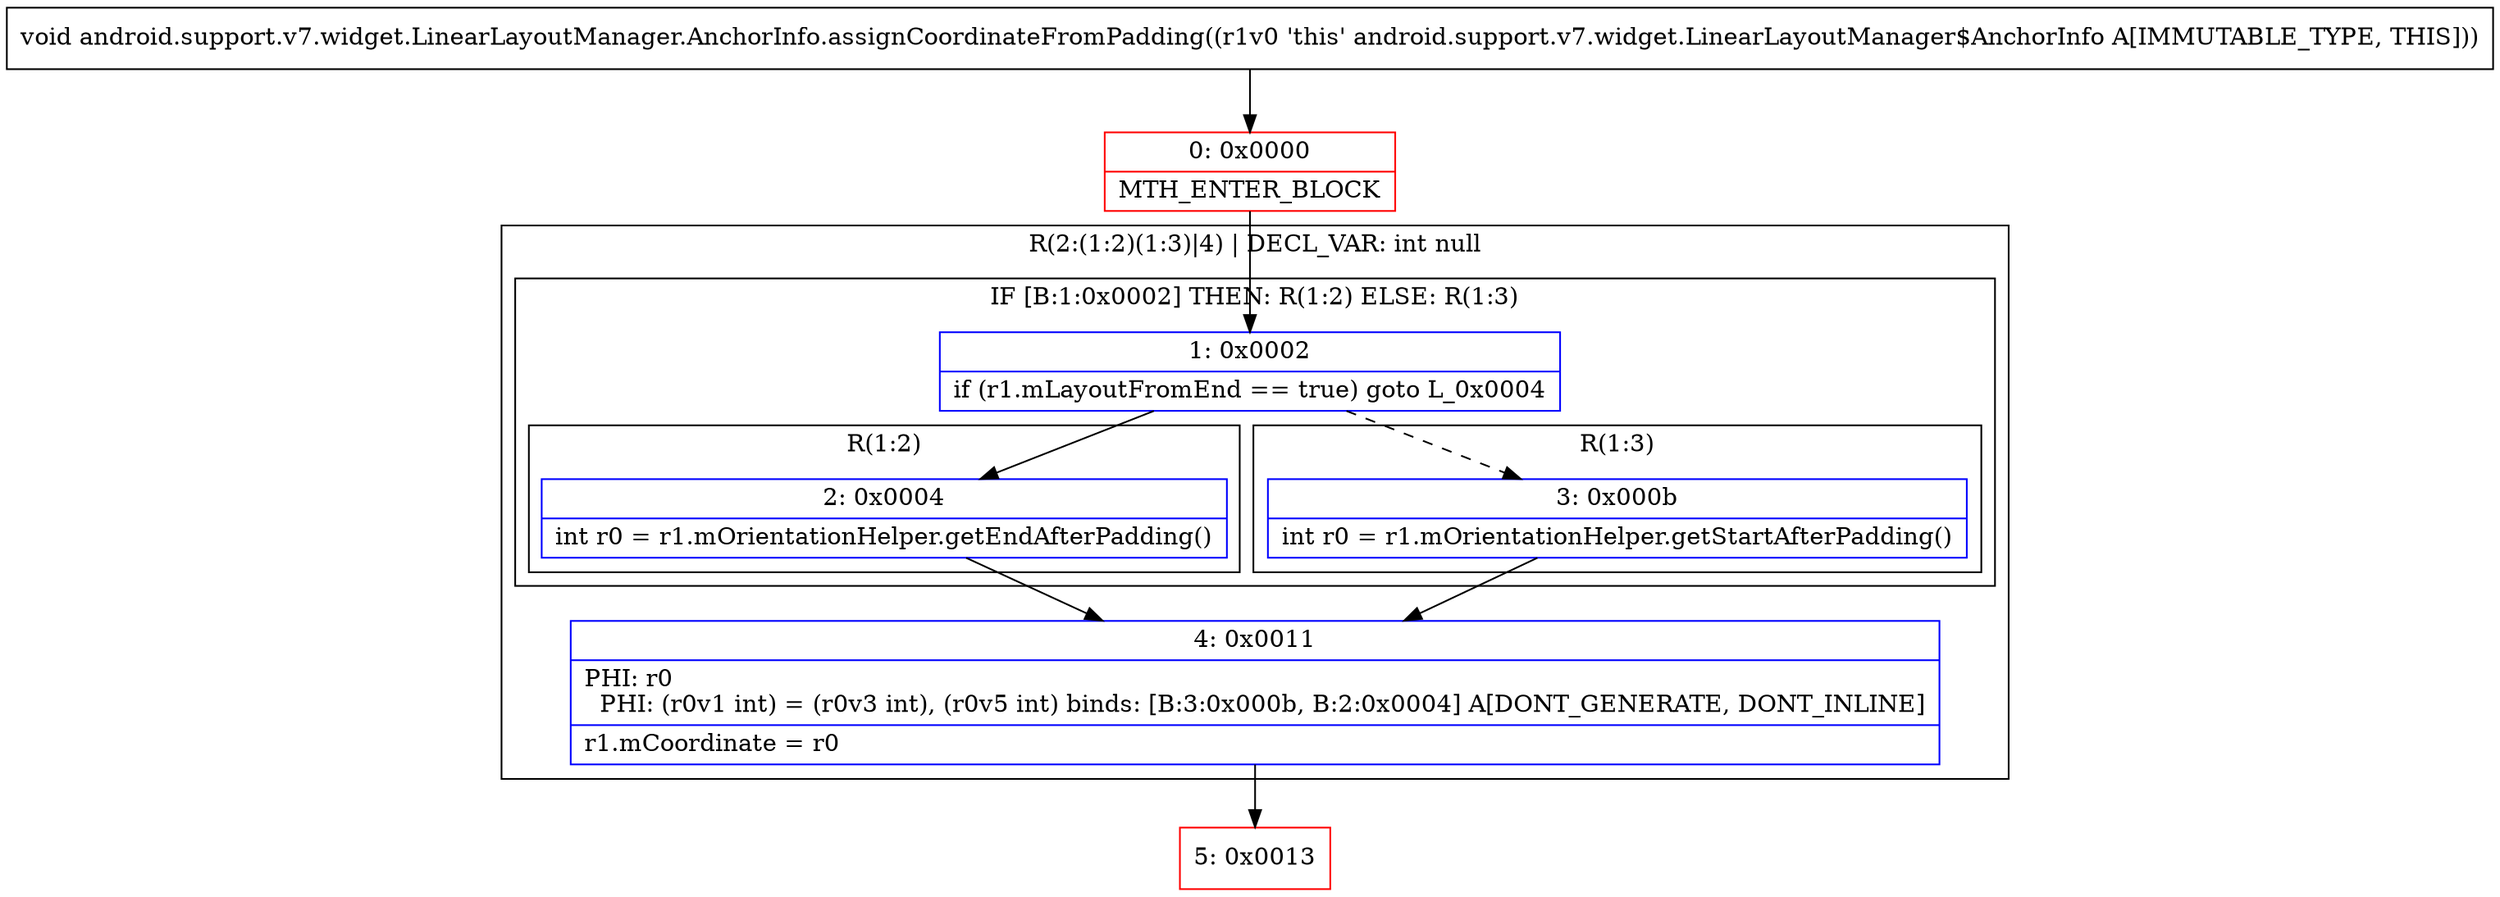 digraph "CFG forandroid.support.v7.widget.LinearLayoutManager.AnchorInfo.assignCoordinateFromPadding()V" {
subgraph cluster_Region_1264497076 {
label = "R(2:(1:2)(1:3)|4) | DECL_VAR: int null\l";
node [shape=record,color=blue];
subgraph cluster_IfRegion_647303914 {
label = "IF [B:1:0x0002] THEN: R(1:2) ELSE: R(1:3)";
node [shape=record,color=blue];
Node_1 [shape=record,label="{1\:\ 0x0002|if (r1.mLayoutFromEnd == true) goto L_0x0004\l}"];
subgraph cluster_Region_1098432737 {
label = "R(1:2)";
node [shape=record,color=blue];
Node_2 [shape=record,label="{2\:\ 0x0004|int r0 = r1.mOrientationHelper.getEndAfterPadding()\l}"];
}
subgraph cluster_Region_1855241209 {
label = "R(1:3)";
node [shape=record,color=blue];
Node_3 [shape=record,label="{3\:\ 0x000b|int r0 = r1.mOrientationHelper.getStartAfterPadding()\l}"];
}
}
Node_4 [shape=record,label="{4\:\ 0x0011|PHI: r0 \l  PHI: (r0v1 int) = (r0v3 int), (r0v5 int) binds: [B:3:0x000b, B:2:0x0004] A[DONT_GENERATE, DONT_INLINE]\l|r1.mCoordinate = r0\l}"];
}
Node_0 [shape=record,color=red,label="{0\:\ 0x0000|MTH_ENTER_BLOCK\l}"];
Node_5 [shape=record,color=red,label="{5\:\ 0x0013}"];
MethodNode[shape=record,label="{void android.support.v7.widget.LinearLayoutManager.AnchorInfo.assignCoordinateFromPadding((r1v0 'this' android.support.v7.widget.LinearLayoutManager$AnchorInfo A[IMMUTABLE_TYPE, THIS])) }"];
MethodNode -> Node_0;
Node_1 -> Node_2;
Node_1 -> Node_3[style=dashed];
Node_2 -> Node_4;
Node_3 -> Node_4;
Node_4 -> Node_5;
Node_0 -> Node_1;
}

